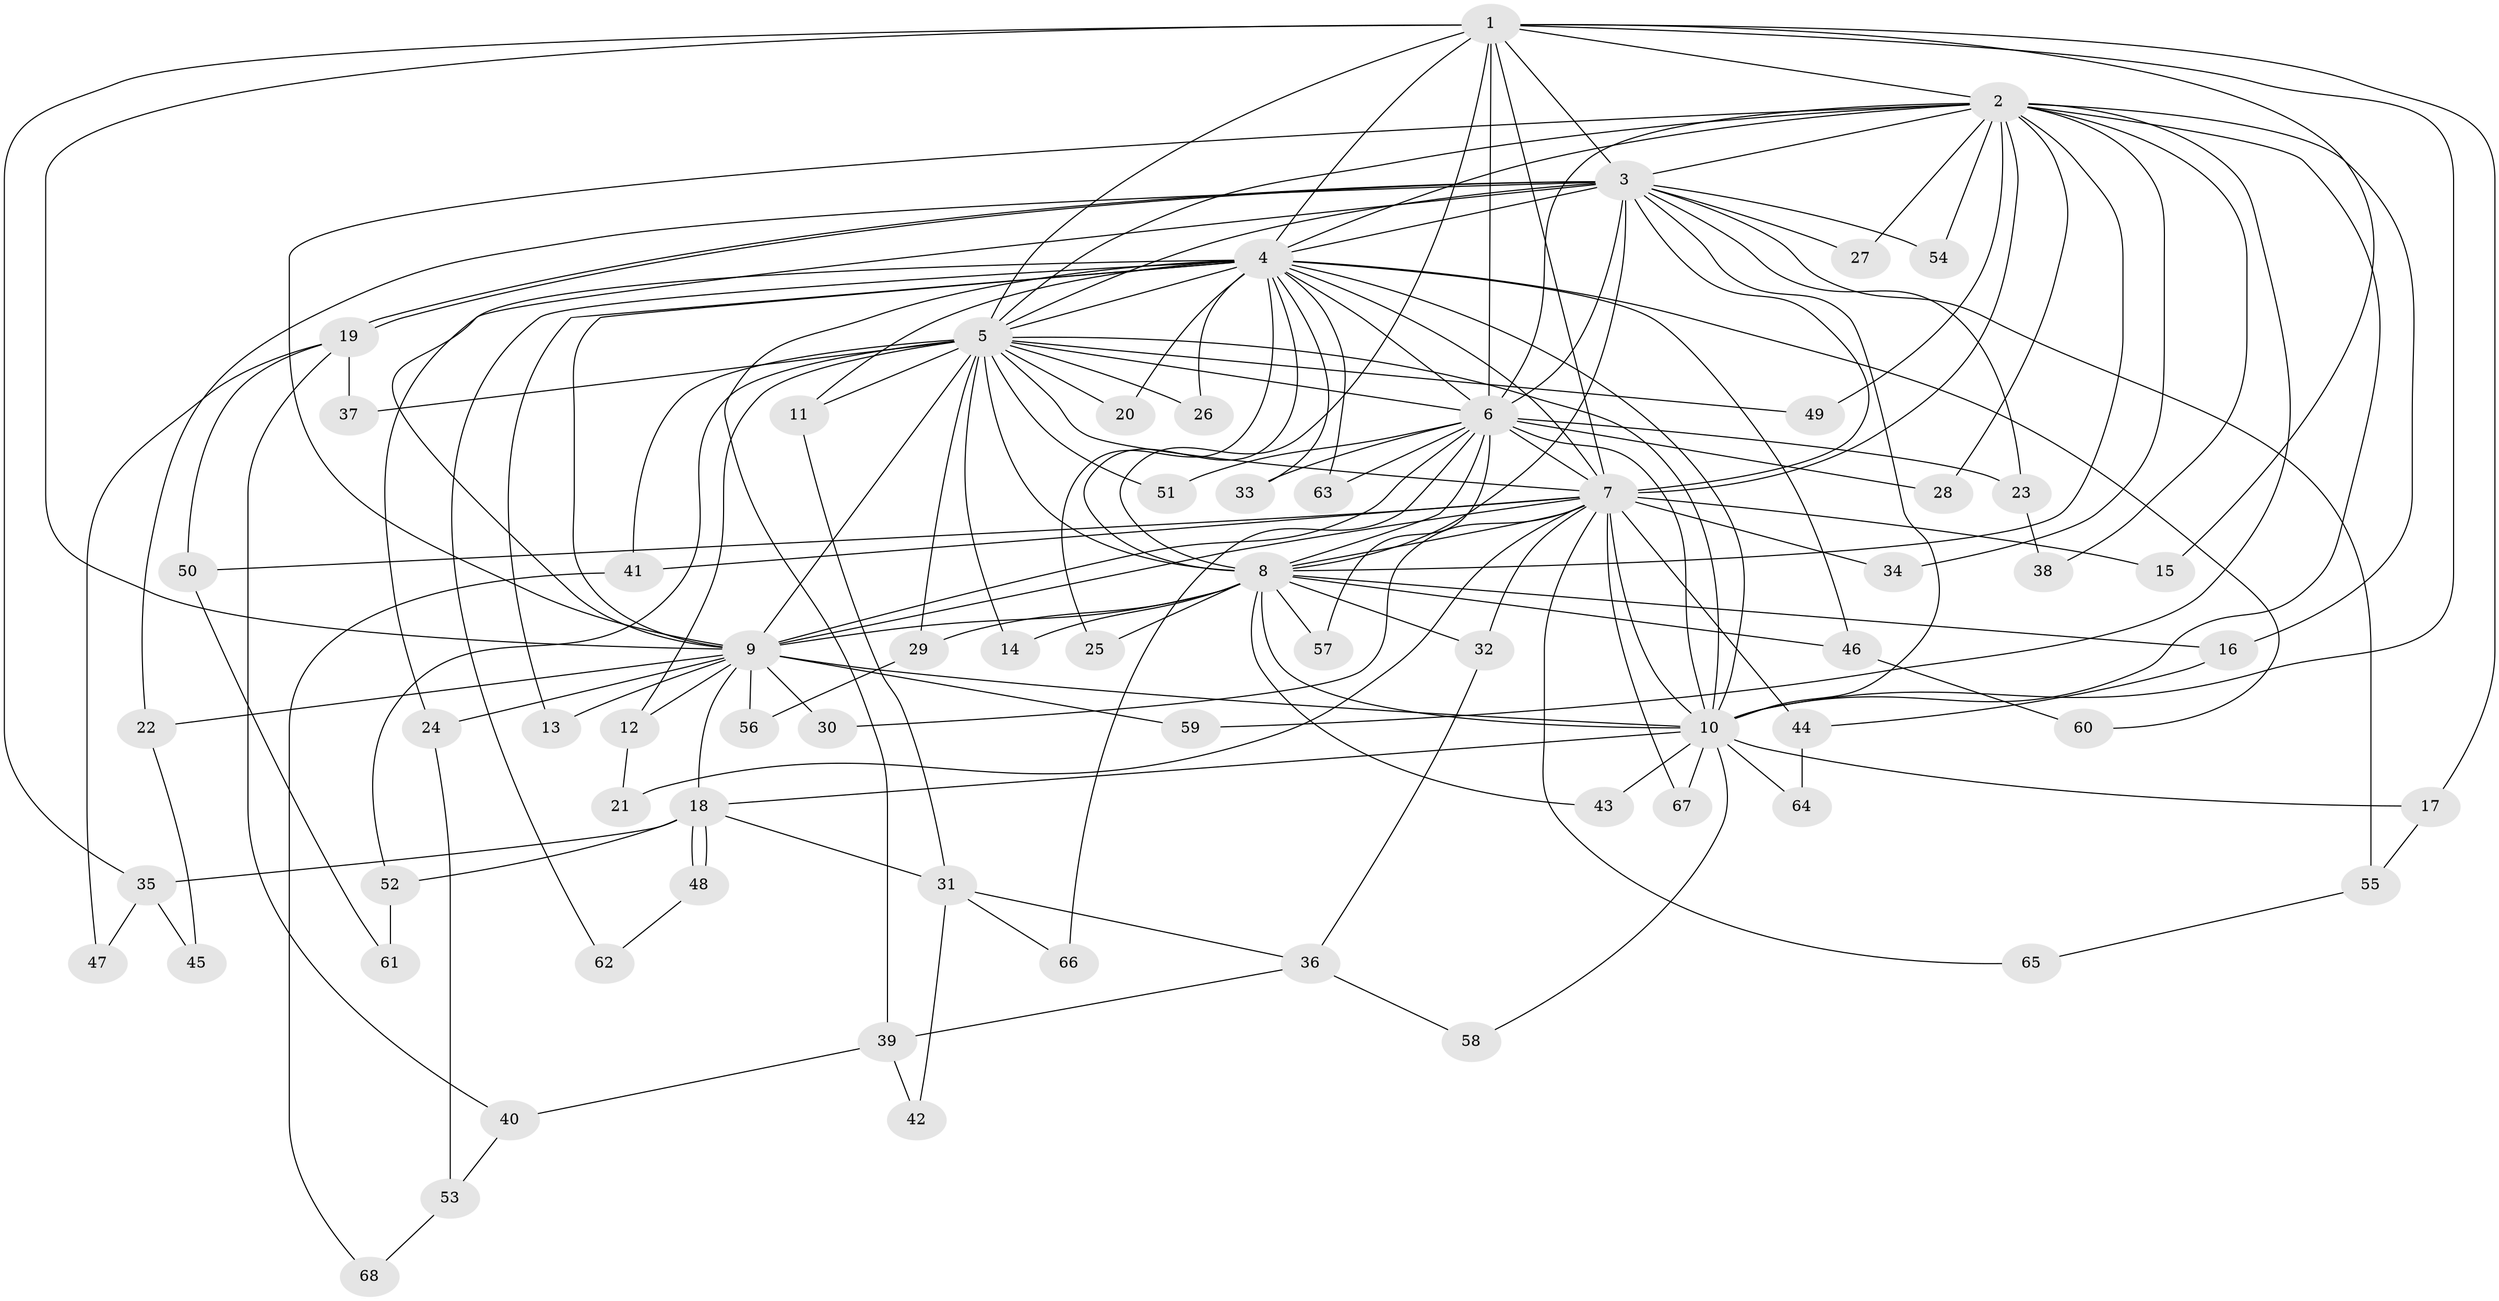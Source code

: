 // coarse degree distribution, {14: 0.04081632653061224, 16: 0.02040816326530612, 21: 0.02040816326530612, 17: 0.02040816326530612, 12: 0.02040816326530612, 15: 0.02040816326530612, 20: 0.02040816326530612, 3: 0.2857142857142857, 2: 0.46938775510204084, 8: 0.02040816326530612, 4: 0.04081632653061224, 5: 0.02040816326530612}
// Generated by graph-tools (version 1.1) at 2025/51/02/27/25 19:51:51]
// undirected, 68 vertices, 161 edges
graph export_dot {
graph [start="1"]
  node [color=gray90,style=filled];
  1;
  2;
  3;
  4;
  5;
  6;
  7;
  8;
  9;
  10;
  11;
  12;
  13;
  14;
  15;
  16;
  17;
  18;
  19;
  20;
  21;
  22;
  23;
  24;
  25;
  26;
  27;
  28;
  29;
  30;
  31;
  32;
  33;
  34;
  35;
  36;
  37;
  38;
  39;
  40;
  41;
  42;
  43;
  44;
  45;
  46;
  47;
  48;
  49;
  50;
  51;
  52;
  53;
  54;
  55;
  56;
  57;
  58;
  59;
  60;
  61;
  62;
  63;
  64;
  65;
  66;
  67;
  68;
  1 -- 2;
  1 -- 3;
  1 -- 4;
  1 -- 5;
  1 -- 6;
  1 -- 7;
  1 -- 8;
  1 -- 9;
  1 -- 10;
  1 -- 15;
  1 -- 17;
  1 -- 35;
  2 -- 3;
  2 -- 4;
  2 -- 5;
  2 -- 6;
  2 -- 7;
  2 -- 8;
  2 -- 9;
  2 -- 10;
  2 -- 16;
  2 -- 27;
  2 -- 28;
  2 -- 34;
  2 -- 38;
  2 -- 49;
  2 -- 54;
  2 -- 59;
  3 -- 4;
  3 -- 5;
  3 -- 6;
  3 -- 7;
  3 -- 8;
  3 -- 9;
  3 -- 10;
  3 -- 19;
  3 -- 19;
  3 -- 22;
  3 -- 23;
  3 -- 27;
  3 -- 54;
  3 -- 55;
  4 -- 5;
  4 -- 6;
  4 -- 7;
  4 -- 8;
  4 -- 9;
  4 -- 10;
  4 -- 11;
  4 -- 13;
  4 -- 20;
  4 -- 24;
  4 -- 25;
  4 -- 26;
  4 -- 33;
  4 -- 39;
  4 -- 46;
  4 -- 60;
  4 -- 62;
  4 -- 63;
  5 -- 6;
  5 -- 7;
  5 -- 8;
  5 -- 9;
  5 -- 10;
  5 -- 11;
  5 -- 12;
  5 -- 14;
  5 -- 20;
  5 -- 26;
  5 -- 29;
  5 -- 37;
  5 -- 41;
  5 -- 49;
  5 -- 51;
  5 -- 52;
  6 -- 7;
  6 -- 8;
  6 -- 9;
  6 -- 10;
  6 -- 23;
  6 -- 28;
  6 -- 33;
  6 -- 51;
  6 -- 57;
  6 -- 63;
  6 -- 66;
  7 -- 8;
  7 -- 9;
  7 -- 10;
  7 -- 15;
  7 -- 21;
  7 -- 30;
  7 -- 32;
  7 -- 34;
  7 -- 41;
  7 -- 44;
  7 -- 50;
  7 -- 65;
  7 -- 67;
  8 -- 9;
  8 -- 10;
  8 -- 14;
  8 -- 16;
  8 -- 25;
  8 -- 29;
  8 -- 32;
  8 -- 43;
  8 -- 46;
  8 -- 57;
  9 -- 10;
  9 -- 12;
  9 -- 13;
  9 -- 18;
  9 -- 22;
  9 -- 24;
  9 -- 30;
  9 -- 56;
  9 -- 59;
  10 -- 17;
  10 -- 18;
  10 -- 43;
  10 -- 58;
  10 -- 64;
  10 -- 67;
  11 -- 31;
  12 -- 21;
  16 -- 44;
  17 -- 55;
  18 -- 31;
  18 -- 35;
  18 -- 48;
  18 -- 48;
  18 -- 52;
  19 -- 37;
  19 -- 40;
  19 -- 47;
  19 -- 50;
  22 -- 45;
  23 -- 38;
  24 -- 53;
  29 -- 56;
  31 -- 36;
  31 -- 42;
  31 -- 66;
  32 -- 36;
  35 -- 45;
  35 -- 47;
  36 -- 39;
  36 -- 58;
  39 -- 40;
  39 -- 42;
  40 -- 53;
  41 -- 68;
  44 -- 64;
  46 -- 60;
  48 -- 62;
  50 -- 61;
  52 -- 61;
  53 -- 68;
  55 -- 65;
}
